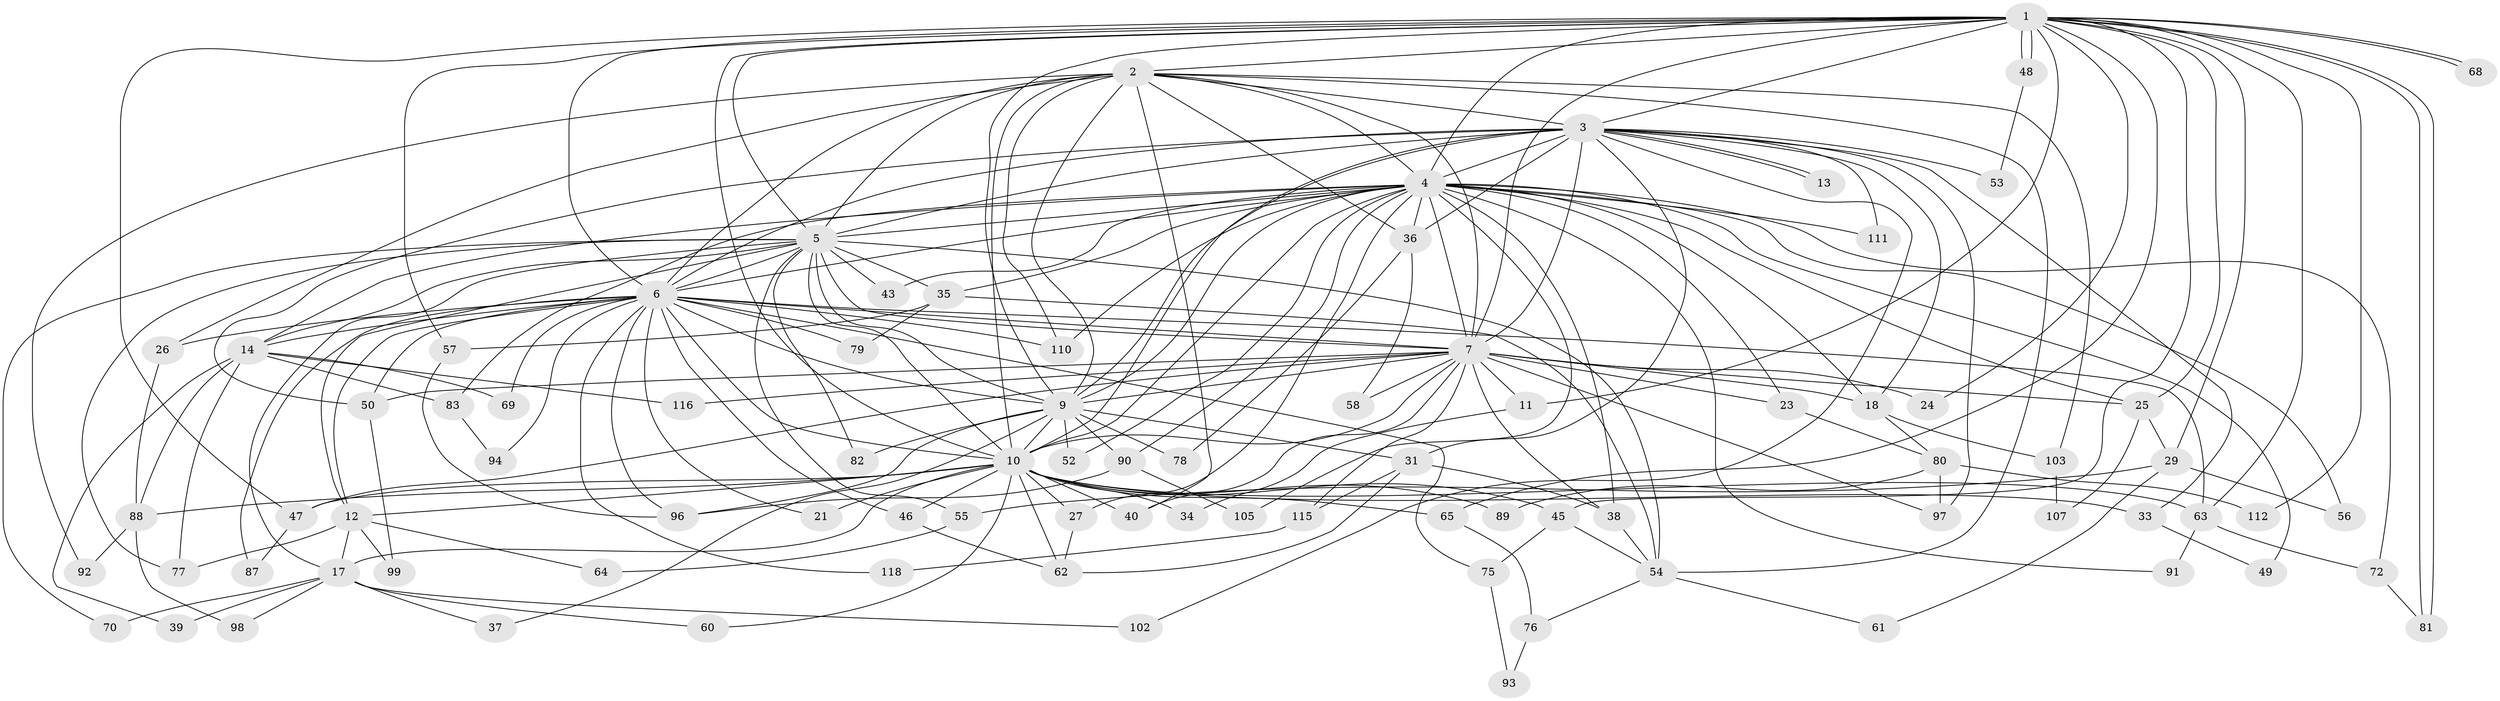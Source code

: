 // Generated by graph-tools (version 1.1) at 2025/51/02/27/25 19:51:49]
// undirected, 86 vertices, 213 edges
graph export_dot {
graph [start="1"]
  node [color=gray90,style=filled];
  1 [super="+22"];
  2 [super="+15"];
  3 [super="+28"];
  4 [super="+16"];
  5 [super="+85"];
  6 [super="+8"];
  7 [super="+42"];
  9 [super="+73"];
  10 [super="+19"];
  11;
  12 [super="+44"];
  13;
  14 [super="+32"];
  17 [super="+71"];
  18 [super="+20"];
  21 [super="+30"];
  23;
  24;
  25 [super="+95"];
  26;
  27;
  29 [super="+41"];
  31 [super="+84"];
  33;
  34;
  35 [super="+106"];
  36 [super="+119"];
  37;
  38 [super="+100"];
  39;
  40 [super="+59"];
  43;
  45;
  46;
  47 [super="+51"];
  48;
  49;
  50 [super="+86"];
  52;
  53;
  54 [super="+74"];
  55;
  56;
  57;
  58;
  60;
  61;
  62 [super="+67"];
  63 [super="+66"];
  64;
  65;
  68;
  69;
  70;
  72 [super="+113"];
  75;
  76;
  77 [super="+109"];
  78;
  79;
  80 [super="+108"];
  81;
  82;
  83;
  87;
  88 [super="+114"];
  89;
  90 [super="+104"];
  91;
  92;
  93;
  94;
  96 [super="+101"];
  97;
  98;
  99;
  102;
  103;
  105;
  107;
  110 [super="+117"];
  111;
  112;
  115;
  116;
  118;
  1 -- 2;
  1 -- 3;
  1 -- 4;
  1 -- 5 [weight=2];
  1 -- 6 [weight=2];
  1 -- 7;
  1 -- 9;
  1 -- 10;
  1 -- 11;
  1 -- 24;
  1 -- 25;
  1 -- 29 [weight=2];
  1 -- 45;
  1 -- 47;
  1 -- 48;
  1 -- 48;
  1 -- 57;
  1 -- 63;
  1 -- 65;
  1 -- 68;
  1 -- 68;
  1 -- 81;
  1 -- 81;
  1 -- 112;
  2 -- 3;
  2 -- 4;
  2 -- 5;
  2 -- 6 [weight=2];
  2 -- 7 [weight=2];
  2 -- 9;
  2 -- 10;
  2 -- 26;
  2 -- 36;
  2 -- 40;
  2 -- 92;
  2 -- 103;
  2 -- 54;
  2 -- 110;
  3 -- 4 [weight=3];
  3 -- 5 [weight=2];
  3 -- 6 [weight=2];
  3 -- 7;
  3 -- 9 [weight=2];
  3 -- 10;
  3 -- 13;
  3 -- 13;
  3 -- 18;
  3 -- 31;
  3 -- 33;
  3 -- 53;
  3 -- 97;
  3 -- 102;
  3 -- 111;
  3 -- 36;
  3 -- 50;
  4 -- 5;
  4 -- 6 [weight=2];
  4 -- 7;
  4 -- 9;
  4 -- 10;
  4 -- 14;
  4 -- 18;
  4 -- 23;
  4 -- 25;
  4 -- 27;
  4 -- 35;
  4 -- 36;
  4 -- 38;
  4 -- 43;
  4 -- 49;
  4 -- 52;
  4 -- 56;
  4 -- 72;
  4 -- 83;
  4 -- 90;
  4 -- 91;
  4 -- 105;
  4 -- 110;
  4 -- 111;
  5 -- 6 [weight=2];
  5 -- 7;
  5 -- 9;
  5 -- 10 [weight=2];
  5 -- 12;
  5 -- 17;
  5 -- 35;
  5 -- 43;
  5 -- 54;
  5 -- 55;
  5 -- 70;
  5 -- 77;
  5 -- 82;
  5 -- 14;
  6 -- 7 [weight=2];
  6 -- 9 [weight=2];
  6 -- 10 [weight=2];
  6 -- 14;
  6 -- 50;
  6 -- 63;
  6 -- 69;
  6 -- 79;
  6 -- 87;
  6 -- 96;
  6 -- 75;
  6 -- 12;
  6 -- 21 [weight=2];
  6 -- 26;
  6 -- 94;
  6 -- 46;
  6 -- 110;
  6 -- 118;
  7 -- 9;
  7 -- 10;
  7 -- 11;
  7 -- 23;
  7 -- 24;
  7 -- 50;
  7 -- 58;
  7 -- 97;
  7 -- 115;
  7 -- 116;
  7 -- 47;
  7 -- 18;
  7 -- 40;
  7 -- 38;
  7 -- 25;
  9 -- 10;
  9 -- 31;
  9 -- 37;
  9 -- 52;
  9 -- 78;
  9 -- 82;
  9 -- 90;
  9 -- 96;
  10 -- 21;
  10 -- 27;
  10 -- 34;
  10 -- 40;
  10 -- 45;
  10 -- 46;
  10 -- 47;
  10 -- 60;
  10 -- 62;
  10 -- 65;
  10 -- 88;
  10 -- 89;
  10 -- 17;
  10 -- 63;
  10 -- 12;
  10 -- 33;
  11 -- 34;
  12 -- 17;
  12 -- 64;
  12 -- 77;
  12 -- 99;
  14 -- 83;
  14 -- 116;
  14 -- 69;
  14 -- 39;
  14 -- 88;
  14 -- 77;
  17 -- 37;
  17 -- 39;
  17 -- 60;
  17 -- 70;
  17 -- 98;
  17 -- 102;
  18 -- 80;
  18 -- 103;
  23 -- 80;
  25 -- 29;
  25 -- 107;
  26 -- 88;
  27 -- 62;
  29 -- 55;
  29 -- 56;
  29 -- 61;
  31 -- 38;
  31 -- 115;
  31 -- 62;
  33 -- 49;
  35 -- 57;
  35 -- 79;
  35 -- 54;
  36 -- 58;
  36 -- 78;
  38 -- 54;
  45 -- 54;
  45 -- 75;
  46 -- 62;
  47 -- 87;
  48 -- 53;
  50 -- 99;
  54 -- 61;
  54 -- 76;
  55 -- 64;
  57 -- 96;
  63 -- 72;
  63 -- 91;
  65 -- 76;
  72 -- 81;
  75 -- 93;
  76 -- 93;
  80 -- 89;
  80 -- 97;
  80 -- 112;
  83 -- 94;
  88 -- 92;
  88 -- 98;
  90 -- 105;
  90 -- 96;
  103 -- 107;
  115 -- 118;
}
